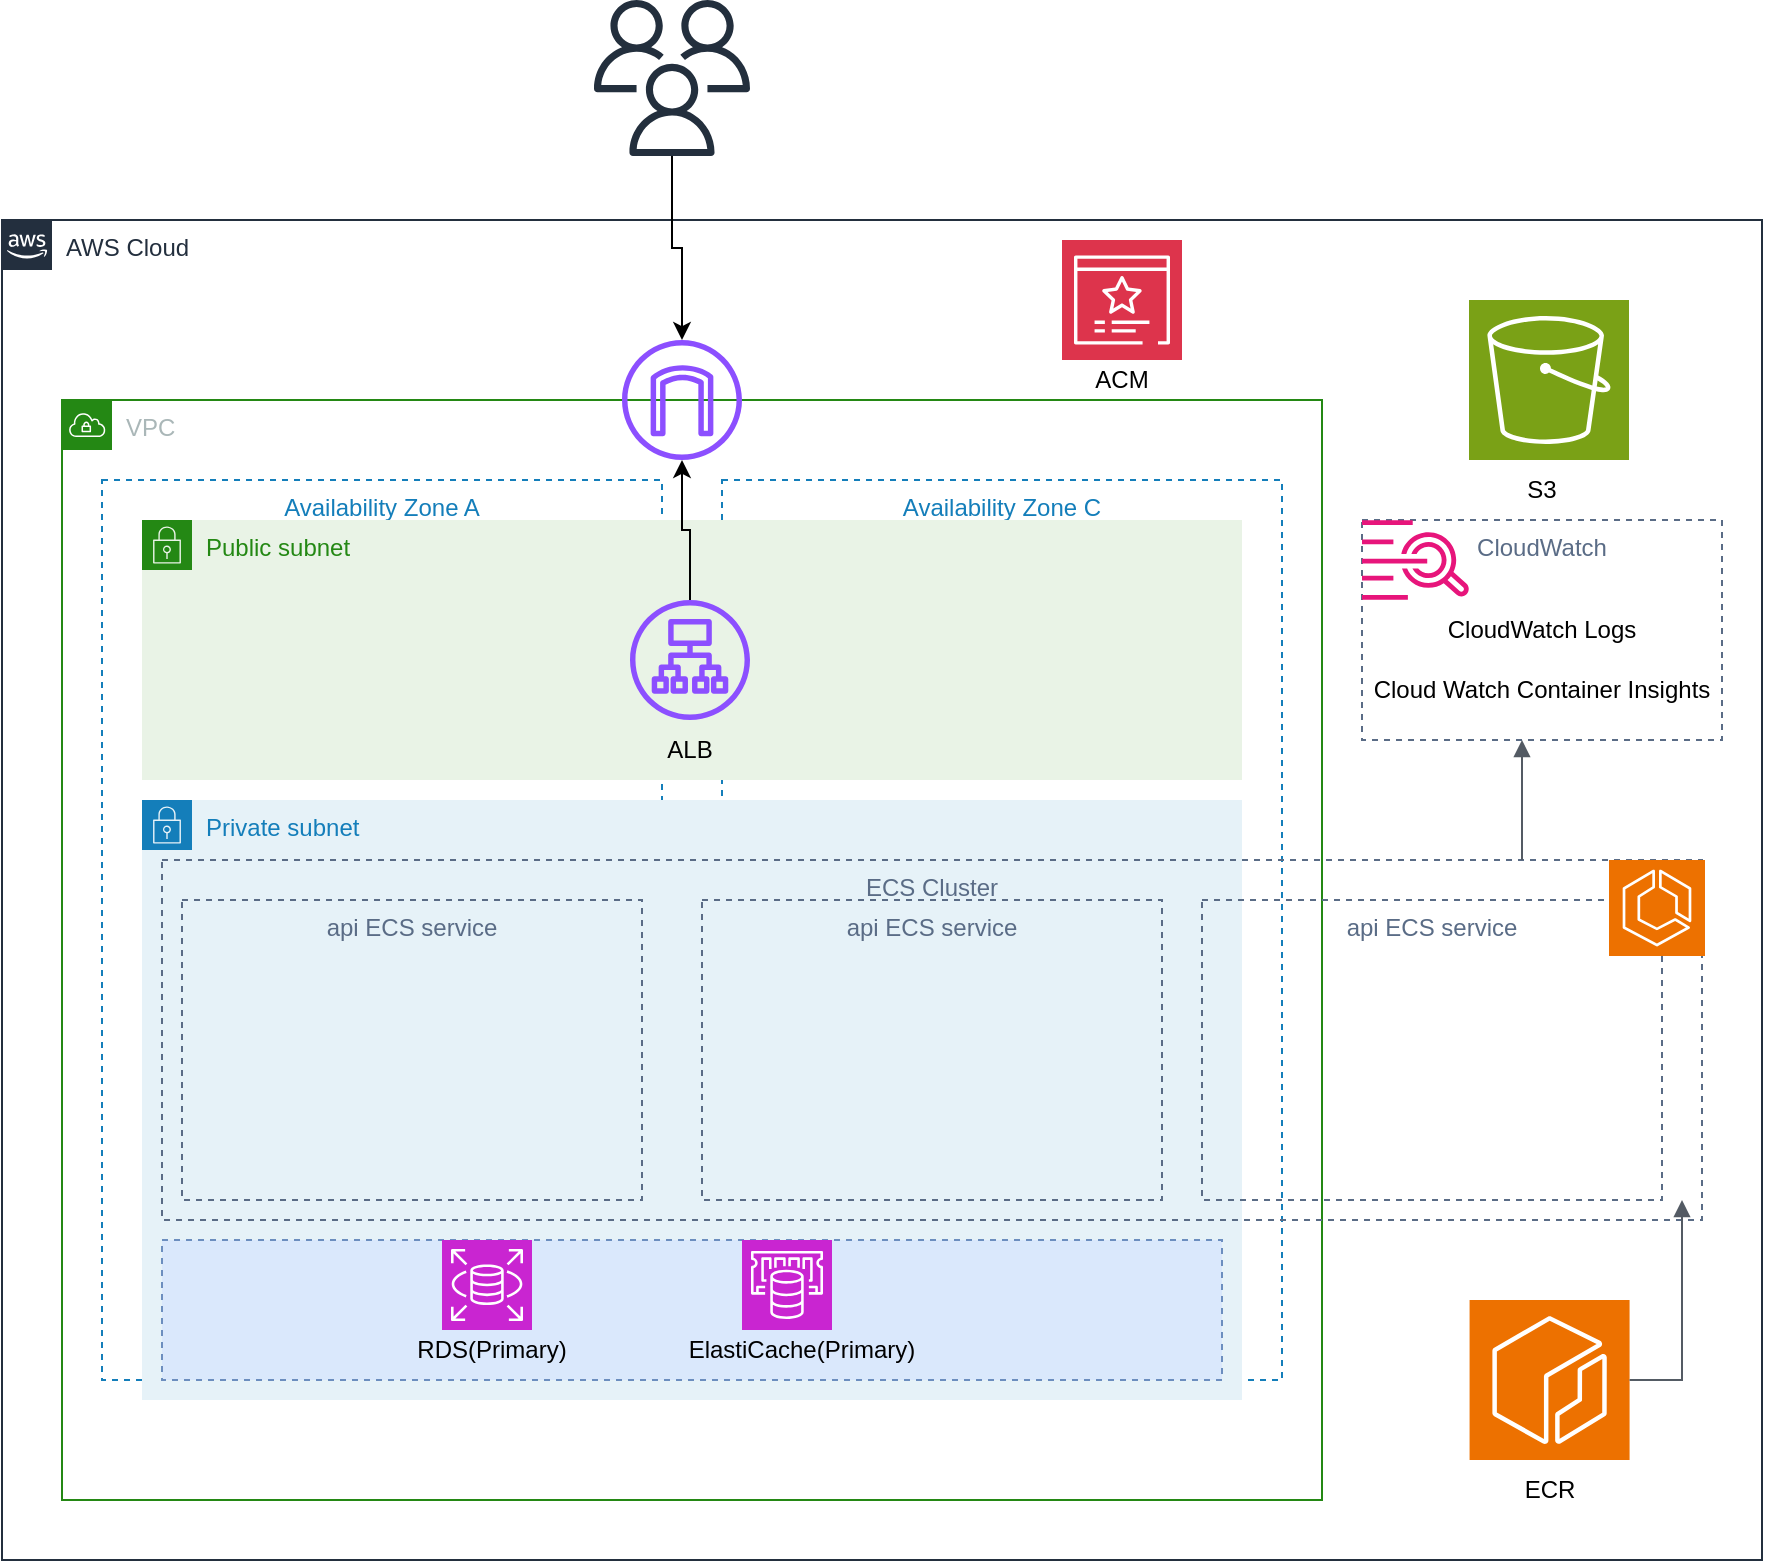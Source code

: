 <mxfile version="22.0.8" type="github">
  <diagram name="ページ1" id="VxB_GVobbM8i8LAS6BF4">
    <mxGraphModel dx="1364" dy="803" grid="1" gridSize="10" guides="1" tooltips="1" connect="1" arrows="1" fold="1" page="1" pageScale="1" pageWidth="827" pageHeight="1169" math="0" shadow="0">
      <root>
        <mxCell id="0" />
        <mxCell id="1" style="locked=1;" parent="0" />
        <object label="aws" id="681i_KaweEwo4j3Ua619-28">
          <mxCell style="locked=1;" parent="0" />
        </object>
        <mxCell id="681i_KaweEwo4j3Ua619-29" value="AWS Cloud" style="points=[[0,0],[0.25,0],[0.5,0],[0.75,0],[1,0],[1,0.25],[1,0.5],[1,0.75],[1,1],[0.75,1],[0.5,1],[0.25,1],[0,1],[0,0.75],[0,0.5],[0,0.25]];outlineConnect=0;gradientColor=none;html=1;whiteSpace=wrap;fontSize=12;fontStyle=0;container=1;pointerEvents=0;collapsible=0;recursiveResize=0;shape=mxgraph.aws4.group;grIcon=mxgraph.aws4.group_aws_cloud_alt;strokeColor=#232F3E;fillColor=none;verticalAlign=top;align=left;spacingLeft=30;fontColor=#232F3E;dashed=0;" vertex="1" parent="681i_KaweEwo4j3Ua619-28">
          <mxGeometry x="40" y="170" width="880" height="670" as="geometry" />
        </mxCell>
        <mxCell id="681i_KaweEwo4j3Ua619-30" value="vpc" style="locked=1;" parent="0" />
        <mxCell id="681i_KaweEwo4j3Ua619-31" value="VPC" style="points=[[0,0],[0.25,0],[0.5,0],[0.75,0],[1,0],[1,0.25],[1,0.5],[1,0.75],[1,1],[0.75,1],[0.5,1],[0.25,1],[0,1],[0,0.75],[0,0.5],[0,0.25]];outlineConnect=0;gradientColor=none;html=1;whiteSpace=wrap;fontSize=12;fontStyle=0;container=1;pointerEvents=0;collapsible=0;recursiveResize=0;shape=mxgraph.aws4.group;grIcon=mxgraph.aws4.group_vpc;strokeColor=#248814;fillColor=none;verticalAlign=top;align=left;spacingLeft=30;fontColor=#AAB7B8;dashed=0;" vertex="1" parent="681i_KaweEwo4j3Ua619-30">
          <mxGeometry x="70" y="260" width="630" height="550" as="geometry" />
        </mxCell>
        <mxCell id="681i_KaweEwo4j3Ua619-34" value="Availability Zone C" style="fillColor=none;strokeColor=#147EBA;dashed=1;verticalAlign=top;fontStyle=0;fontColor=#147EBA;whiteSpace=wrap;html=1;" vertex="1" parent="681i_KaweEwo4j3Ua619-31">
          <mxGeometry x="330" y="40" width="280" height="450" as="geometry" />
        </mxCell>
        <mxCell id="681i_KaweEwo4j3Ua619-33" value="Availability Zone A" style="fillColor=none;strokeColor=#147EBA;dashed=1;verticalAlign=top;fontStyle=0;fontColor=#147EBA;whiteSpace=wrap;html=1;" vertex="1" parent="681i_KaweEwo4j3Ua619-31">
          <mxGeometry x="20" y="40" width="280" height="450" as="geometry" />
        </mxCell>
        <mxCell id="681i_KaweEwo4j3Ua619-32" value="az" style="locked=1;" parent="0" />
        <mxCell id="681i_KaweEwo4j3Ua619-35" value="subnet" style="locked=1;" parent="0" />
        <mxCell id="681i_KaweEwo4j3Ua619-36" value="Private subnet" style="points=[[0,0],[0.25,0],[0.5,0],[0.75,0],[1,0],[1,0.25],[1,0.5],[1,0.75],[1,1],[0.75,1],[0.5,1],[0.25,1],[0,1],[0,0.75],[0,0.5],[0,0.25]];outlineConnect=0;gradientColor=none;html=1;whiteSpace=wrap;fontSize=12;fontStyle=0;container=1;pointerEvents=0;collapsible=0;recursiveResize=0;shape=mxgraph.aws4.group;grIcon=mxgraph.aws4.group_security_group;grStroke=0;strokeColor=#147EBA;fillColor=#E6F2F8;verticalAlign=top;align=left;spacingLeft=30;fontColor=#147EBA;dashed=0;" vertex="1" parent="681i_KaweEwo4j3Ua619-35">
          <mxGeometry x="110" y="460" width="550" height="300" as="geometry" />
        </mxCell>
        <mxCell id="681i_KaweEwo4j3Ua619-37" value="Public subnet" style="points=[[0,0],[0.25,0],[0.5,0],[0.75,0],[1,0],[1,0.25],[1,0.5],[1,0.75],[1,1],[0.75,1],[0.5,1],[0.25,1],[0,1],[0,0.75],[0,0.5],[0,0.25]];outlineConnect=0;gradientColor=none;html=1;whiteSpace=wrap;fontSize=12;fontStyle=0;container=1;pointerEvents=0;collapsible=0;recursiveResize=0;shape=mxgraph.aws4.group;grIcon=mxgraph.aws4.group_security_group;grStroke=0;strokeColor=#248814;fillColor=#E9F3E6;verticalAlign=top;align=left;spacingLeft=30;fontColor=#248814;dashed=0;" vertex="1" parent="681i_KaweEwo4j3Ua619-35">
          <mxGeometry x="110" y="320" width="550" height="130" as="geometry" />
        </mxCell>
        <mxCell id="681i_KaweEwo4j3Ua619-60" value="ecs-cluster" style="locked=1;" parent="0" />
        <mxCell id="681i_KaweEwo4j3Ua619-61" value="ECS Cluster" style="fillColor=none;strokeColor=#5A6C86;dashed=1;verticalAlign=top;fontStyle=0;fontColor=#5A6C86;whiteSpace=wrap;html=1;" vertex="1" parent="681i_KaweEwo4j3Ua619-60">
          <mxGeometry x="120" y="490" width="770" height="180" as="geometry" />
        </mxCell>
        <mxCell id="681i_KaweEwo4j3Ua619-79" value="ecs-service" style="locked=1;" parent="0" />
        <mxCell id="681i_KaweEwo4j3Ua619-80" value="api ECS service" style="fillColor=none;strokeColor=#5A6C86;dashed=1;verticalAlign=top;fontStyle=0;fontColor=#5A6C86;whiteSpace=wrap;html=1;" vertex="1" parent="681i_KaweEwo4j3Ua619-79">
          <mxGeometry x="130" y="510" width="230" height="150" as="geometry" />
        </mxCell>
        <mxCell id="681i_KaweEwo4j3Ua619-81" value="api ECS service" style="fillColor=none;strokeColor=#5A6C86;dashed=1;verticalAlign=top;fontStyle=0;fontColor=#5A6C86;whiteSpace=wrap;html=1;" vertex="1" parent="681i_KaweEwo4j3Ua619-79">
          <mxGeometry x="640" y="510" width="230" height="150" as="geometry" />
        </mxCell>
        <mxCell id="681i_KaweEwo4j3Ua619-82" value="api ECS service" style="fillColor=none;strokeColor=#5A6C86;dashed=1;verticalAlign=top;fontStyle=0;fontColor=#5A6C86;whiteSpace=wrap;html=1;" vertex="1" parent="681i_KaweEwo4j3Ua619-79">
          <mxGeometry x="390" y="510" width="230" height="150" as="geometry" />
        </mxCell>
        <mxCell id="681i_KaweEwo4j3Ua619-46" value="object-group" style="locked=1;" parent="0" />
        <mxCell id="681i_KaweEwo4j3Ua619-47" value="" style="fillColor=#dae8fc;strokeColor=#6c8ebf;dashed=1;verticalAlign=top;fontStyle=0;whiteSpace=wrap;html=1;" vertex="1" parent="681i_KaweEwo4j3Ua619-46">
          <mxGeometry x="120" y="680" width="530" height="70" as="geometry" />
        </mxCell>
        <mxCell id="681i_KaweEwo4j3Ua619-54" value="CloudWatch" style="fillColor=none;strokeColor=#5A6C86;dashed=1;verticalAlign=top;fontStyle=0;fontColor=#5A6C86;whiteSpace=wrap;html=1;" vertex="1" parent="681i_KaweEwo4j3Ua619-46">
          <mxGeometry x="720" y="320" width="180" height="110" as="geometry" />
        </mxCell>
        <object label="object" id="681i_KaweEwo4j3Ua619-38">
          <mxCell style="" parent="0" />
        </object>
        <mxCell id="681i_KaweEwo4j3Ua619-39" value="" style="sketch=0;points=[[0,0,0],[0.25,0,0],[0.5,0,0],[0.75,0,0],[1,0,0],[0,1,0],[0.25,1,0],[0.5,1,0],[0.75,1,0],[1,1,0],[0,0.25,0],[0,0.5,0],[0,0.75,0],[1,0.25,0],[1,0.5,0],[1,0.75,0]];outlineConnect=0;fontColor=#232F3E;fillColor=#7AA116;strokeColor=#ffffff;dashed=0;verticalLabelPosition=bottom;verticalAlign=top;align=center;html=1;fontSize=12;fontStyle=0;aspect=fixed;shape=mxgraph.aws4.resourceIcon;resIcon=mxgraph.aws4.s3;" vertex="1" parent="681i_KaweEwo4j3Ua619-38">
          <mxGeometry x="773.5" y="210" width="80" height="80" as="geometry" />
        </mxCell>
        <mxCell id="681i_KaweEwo4j3Ua619-40" value="S3" style="text;html=1;strokeColor=none;fillColor=none;align=center;verticalAlign=middle;whiteSpace=wrap;rounded=0;" vertex="1" parent="681i_KaweEwo4j3Ua619-38">
          <mxGeometry x="780" y="290" width="60" height="30" as="geometry" />
        </mxCell>
        <mxCell id="681i_KaweEwo4j3Ua619-49" value="" style="sketch=0;points=[[0,0,0],[0.25,0,0],[0.5,0,0],[0.75,0,0],[1,0,0],[0,1,0],[0.25,1,0],[0.5,1,0],[0.75,1,0],[1,1,0],[0,0.25,0],[0,0.5,0],[0,0.75,0],[1,0.25,0],[1,0.5,0],[1,0.75,0]];outlineConnect=0;fontColor=#232F3E;fillColor=#C925D1;strokeColor=#ffffff;dashed=0;verticalLabelPosition=bottom;verticalAlign=top;align=center;html=1;fontSize=12;fontStyle=0;aspect=fixed;shape=mxgraph.aws4.resourceIcon;resIcon=mxgraph.aws4.rds;" vertex="1" parent="681i_KaweEwo4j3Ua619-38">
          <mxGeometry x="260" y="680" width="45" height="45" as="geometry" />
        </mxCell>
        <mxCell id="681i_KaweEwo4j3Ua619-51" value="" style="sketch=0;points=[[0,0,0],[0.25,0,0],[0.5,0,0],[0.75,0,0],[1,0,0],[0,1,0],[0.25,1,0],[0.5,1,0],[0.75,1,0],[1,1,0],[0,0.25,0],[0,0.5,0],[0,0.75,0],[1,0.25,0],[1,0.5,0],[1,0.75,0]];outlineConnect=0;fontColor=#232F3E;fillColor=#C925D1;strokeColor=#ffffff;dashed=0;verticalLabelPosition=bottom;verticalAlign=top;align=center;html=1;fontSize=12;fontStyle=0;aspect=fixed;shape=mxgraph.aws4.resourceIcon;resIcon=mxgraph.aws4.elasticache;" vertex="1" parent="681i_KaweEwo4j3Ua619-38">
          <mxGeometry x="410" y="680" width="45" height="45" as="geometry" />
        </mxCell>
        <mxCell id="681i_KaweEwo4j3Ua619-52" value="RDS(Primary)" style="text;html=1;strokeColor=none;fillColor=none;align=center;verticalAlign=middle;whiteSpace=wrap;rounded=0;" vertex="1" parent="681i_KaweEwo4j3Ua619-38">
          <mxGeometry x="240" y="720" width="90" height="30" as="geometry" />
        </mxCell>
        <mxCell id="681i_KaweEwo4j3Ua619-53" value="ElastiCache(Primary)" style="text;html=1;strokeColor=none;fillColor=none;align=center;verticalAlign=middle;whiteSpace=wrap;rounded=0;" vertex="1" parent="681i_KaweEwo4j3Ua619-38">
          <mxGeometry x="380" y="720" width="120" height="30" as="geometry" />
        </mxCell>
        <mxCell id="681i_KaweEwo4j3Ua619-69" value="" style="edgeStyle=orthogonalEdgeStyle;rounded=0;orthogonalLoop=1;jettySize=auto;html=1;" edge="1" parent="681i_KaweEwo4j3Ua619-38" source="681i_KaweEwo4j3Ua619-57" target="681i_KaweEwo4j3Ua619-64">
          <mxGeometry relative="1" as="geometry" />
        </mxCell>
        <mxCell id="681i_KaweEwo4j3Ua619-57" value="" style="sketch=0;outlineConnect=0;fontColor=#232F3E;gradientColor=none;fillColor=#232F3D;strokeColor=none;dashed=0;verticalLabelPosition=bottom;verticalAlign=top;align=center;html=1;fontSize=12;fontStyle=0;aspect=fixed;pointerEvents=1;shape=mxgraph.aws4.users;" vertex="1" parent="681i_KaweEwo4j3Ua619-38">
          <mxGeometry x="336" y="60" width="78" height="78" as="geometry" />
        </mxCell>
        <mxCell id="681i_KaweEwo4j3Ua619-64" value="" style="sketch=0;outlineConnect=0;fontColor=#232F3E;gradientColor=none;fillColor=#8C4FFF;strokeColor=none;dashed=0;verticalLabelPosition=bottom;verticalAlign=top;align=center;html=1;fontSize=12;fontStyle=0;aspect=fixed;pointerEvents=1;shape=mxgraph.aws4.internet_gateway;" vertex="1" parent="681i_KaweEwo4j3Ua619-38">
          <mxGeometry x="350" y="230" width="60" height="60" as="geometry" />
        </mxCell>
        <mxCell id="681i_KaweEwo4j3Ua619-68" value="" style="edgeStyle=orthogonalEdgeStyle;rounded=0;orthogonalLoop=1;jettySize=auto;html=1;" edge="1" parent="681i_KaweEwo4j3Ua619-38" source="681i_KaweEwo4j3Ua619-66" target="681i_KaweEwo4j3Ua619-64">
          <mxGeometry relative="1" as="geometry" />
        </mxCell>
        <mxCell id="681i_KaweEwo4j3Ua619-66" value="" style="sketch=0;outlineConnect=0;fontColor=#232F3E;gradientColor=none;fillColor=#8C4FFF;strokeColor=none;dashed=0;verticalLabelPosition=bottom;verticalAlign=top;align=center;html=1;fontSize=12;fontStyle=0;aspect=fixed;pointerEvents=1;shape=mxgraph.aws4.application_load_balancer;" vertex="1" parent="681i_KaweEwo4j3Ua619-38">
          <mxGeometry x="354" y="360" width="60" height="60" as="geometry" />
        </mxCell>
        <mxCell id="681i_KaweEwo4j3Ua619-67" value="ALB" style="text;html=1;strokeColor=none;fillColor=none;align=center;verticalAlign=middle;whiteSpace=wrap;rounded=0;" vertex="1" parent="681i_KaweEwo4j3Ua619-38">
          <mxGeometry x="354" y="420" width="60" height="30" as="geometry" />
        </mxCell>
        <mxCell id="681i_KaweEwo4j3Ua619-70" value="" style="sketch=0;points=[[0,0,0],[0.25,0,0],[0.5,0,0],[0.75,0,0],[1,0,0],[0,1,0],[0.25,1,0],[0.5,1,0],[0.75,1,0],[1,1,0],[0,0.25,0],[0,0.5,0],[0,0.75,0],[1,0.25,0],[1,0.5,0],[1,0.75,0]];outlineConnect=0;fontColor=#232F3E;fillColor=#ED7100;strokeColor=#ffffff;dashed=0;verticalLabelPosition=bottom;verticalAlign=top;align=center;html=1;fontSize=12;fontStyle=0;aspect=fixed;shape=mxgraph.aws4.resourceIcon;resIcon=mxgraph.aws4.ecr;" vertex="1" parent="681i_KaweEwo4j3Ua619-38">
          <mxGeometry x="773.79" y="710" width="80" height="80" as="geometry" />
        </mxCell>
        <mxCell id="681i_KaweEwo4j3Ua619-71" value="ECR" style="text;html=1;strokeColor=none;fillColor=none;align=center;verticalAlign=middle;whiteSpace=wrap;rounded=0;" vertex="1" parent="681i_KaweEwo4j3Ua619-38">
          <mxGeometry x="783.5" y="790" width="60" height="30" as="geometry" />
        </mxCell>
        <mxCell id="681i_KaweEwo4j3Ua619-72" value="" style="sketch=0;outlineConnect=0;fontColor=#232F3E;gradientColor=none;fillColor=#E7157B;strokeColor=none;dashed=0;verticalLabelPosition=bottom;verticalAlign=top;align=center;html=1;fontSize=12;fontStyle=0;aspect=fixed;pointerEvents=1;shape=mxgraph.aws4.cloudwatch_logs;" vertex="1" parent="681i_KaweEwo4j3Ua619-38">
          <mxGeometry x="720" y="320" width="53.79" height="40" as="geometry" />
        </mxCell>
        <mxCell id="681i_KaweEwo4j3Ua619-73" value="" style="sketch=0;points=[[0,0,0],[0.25,0,0],[0.5,0,0],[0.75,0,0],[1,0,0],[0,1,0],[0.25,1,0],[0.5,1,0],[0.75,1,0],[1,1,0],[0,0.25,0],[0,0.5,0],[0,0.75,0],[1,0.25,0],[1,0.5,0],[1,0.75,0]];outlineConnect=0;fontColor=#232F3E;fillColor=#ED7100;strokeColor=#ffffff;dashed=0;verticalLabelPosition=bottom;verticalAlign=top;align=center;html=1;fontSize=12;fontStyle=0;aspect=fixed;shape=mxgraph.aws4.resourceIcon;resIcon=mxgraph.aws4.ecs;" vertex="1" parent="681i_KaweEwo4j3Ua619-38">
          <mxGeometry x="843.5" y="490" width="48" height="48" as="geometry" />
        </mxCell>
        <mxCell id="681i_KaweEwo4j3Ua619-74" value="CloudWatch Logs" style="text;html=1;strokeColor=none;fillColor=none;align=center;verticalAlign=middle;whiteSpace=wrap;rounded=0;" vertex="1" parent="681i_KaweEwo4j3Ua619-38">
          <mxGeometry x="755" y="360" width="110" height="30" as="geometry" />
        </mxCell>
        <mxCell id="681i_KaweEwo4j3Ua619-75" value="Cloud Watch Container Insights" style="text;html=1;strokeColor=none;fillColor=none;align=center;verticalAlign=middle;whiteSpace=wrap;rounded=0;" vertex="1" parent="681i_KaweEwo4j3Ua619-38">
          <mxGeometry x="715" y="390" width="190" height="30" as="geometry" />
        </mxCell>
        <mxCell id="681i_KaweEwo4j3Ua619-77" value="" style="edgeStyle=orthogonalEdgeStyle;html=1;endArrow=block;elbow=vertical;startArrow=none;endFill=1;strokeColor=#545B64;rounded=0;" edge="1" parent="681i_KaweEwo4j3Ua619-38">
          <mxGeometry width="100" relative="1" as="geometry">
            <mxPoint x="853.79" y="750" as="sourcePoint" />
            <mxPoint x="880" y="660" as="targetPoint" />
            <Array as="points">
              <mxPoint x="880" y="750" />
            </Array>
          </mxGeometry>
        </mxCell>
        <mxCell id="681i_KaweEwo4j3Ua619-78" value="" style="edgeStyle=orthogonalEdgeStyle;html=1;endArrow=block;elbow=vertical;startArrow=none;endFill=1;strokeColor=#545B64;rounded=0;" edge="1" parent="681i_KaweEwo4j3Ua619-38">
          <mxGeometry width="100" relative="1" as="geometry">
            <mxPoint x="800" y="490" as="sourcePoint" />
            <mxPoint x="800" y="430" as="targetPoint" />
          </mxGeometry>
        </mxCell>
        <mxCell id="681i_KaweEwo4j3Ua619-83" value="" style="sketch=0;points=[[0,0,0],[0.25,0,0],[0.5,0,0],[0.75,0,0],[1,0,0],[0,1,0],[0.25,1,0],[0.5,1,0],[0.75,1,0],[1,1,0],[0,0.25,0],[0,0.5,0],[0,0.75,0],[1,0.25,0],[1,0.5,0],[1,0.75,0]];outlineConnect=0;fontColor=#232F3E;fillColor=#DD344C;strokeColor=#ffffff;dashed=0;verticalLabelPosition=bottom;verticalAlign=top;align=center;html=1;fontSize=12;fontStyle=0;aspect=fixed;shape=mxgraph.aws4.resourceIcon;resIcon=mxgraph.aws4.certificate_manager_3;" vertex="1" parent="681i_KaweEwo4j3Ua619-38">
          <mxGeometry x="570" y="180" width="60" height="60" as="geometry" />
        </mxCell>
        <mxCell id="681i_KaweEwo4j3Ua619-84" value="ACM" style="text;html=1;strokeColor=none;fillColor=none;align=center;verticalAlign=middle;whiteSpace=wrap;rounded=0;" vertex="1" parent="681i_KaweEwo4j3Ua619-38">
          <mxGeometry x="570" y="235" width="60" height="30" as="geometry" />
        </mxCell>
      </root>
    </mxGraphModel>
  </diagram>
</mxfile>
